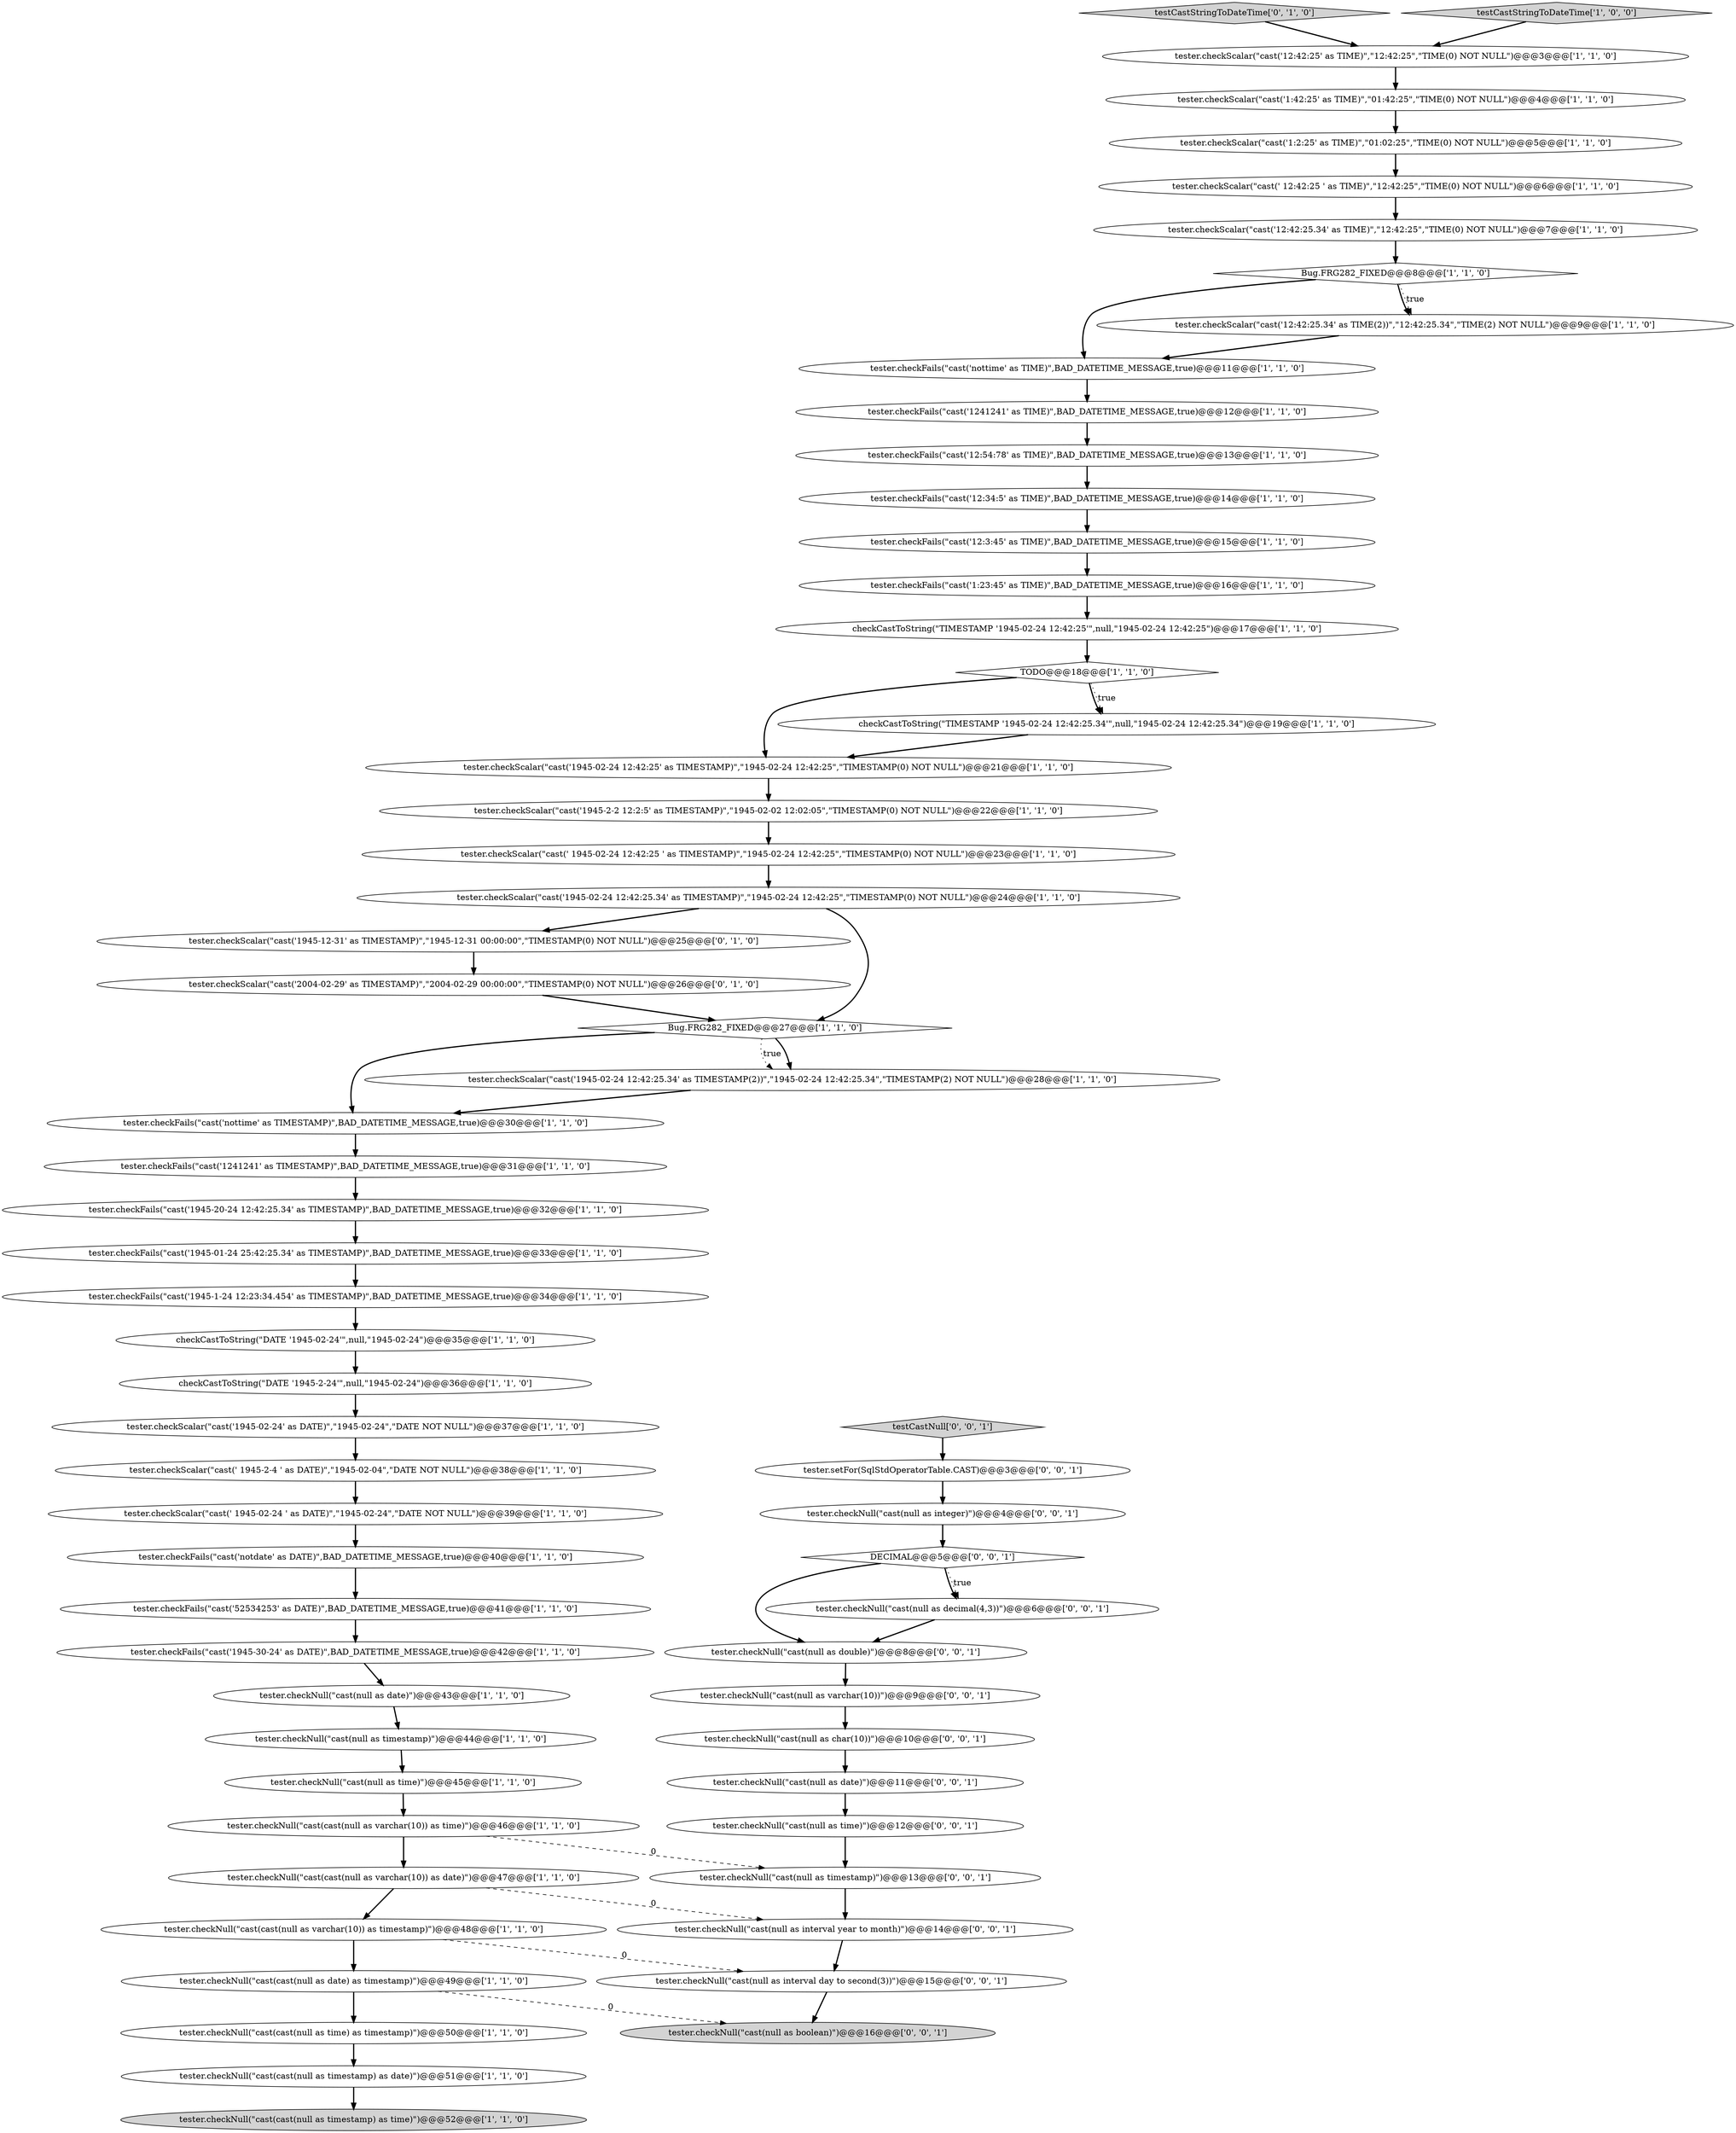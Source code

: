 digraph {
55 [style = filled, label = "tester.checkNull(\"cast(null as time)\")@@@12@@@['0', '0', '1']", fillcolor = white, shape = ellipse image = "AAA0AAABBB3BBB"];
61 [style = filled, label = "testCastNull['0', '0', '1']", fillcolor = lightgray, shape = diamond image = "AAA0AAABBB3BBB"];
6 [style = filled, label = "tester.checkScalar(\"cast('12:42:25.34' as TIME)\",\"12:42:25\",\"TIME(0) NOT NULL\")@@@7@@@['1', '1', '0']", fillcolor = white, shape = ellipse image = "AAA0AAABBB1BBB"];
7 [style = filled, label = "tester.checkFails(\"cast('1:23:45' as TIME)\",BAD_DATETIME_MESSAGE,true)@@@16@@@['1', '1', '0']", fillcolor = white, shape = ellipse image = "AAA0AAABBB1BBB"];
62 [style = filled, label = "tester.checkNull(\"cast(null as timestamp)\")@@@13@@@['0', '0', '1']", fillcolor = white, shape = ellipse image = "AAA0AAABBB3BBB"];
23 [style = filled, label = "tester.checkNull(\"cast(cast(null as varchar(10)) as timestamp)\")@@@48@@@['1', '1', '0']", fillcolor = white, shape = ellipse image = "AAA0AAABBB1BBB"];
9 [style = filled, label = "checkCastToString(\"TIMESTAMP '1945-02-24 12:42:25'\",null,\"1945-02-24 12:42:25\")@@@17@@@['1', '1', '0']", fillcolor = white, shape = ellipse image = "AAA0AAABBB1BBB"];
2 [style = filled, label = "tester.checkNull(\"cast(cast(null as date) as timestamp)\")@@@49@@@['1', '1', '0']", fillcolor = white, shape = ellipse image = "AAA0AAABBB1BBB"];
29 [style = filled, label = "checkCastToString(\"DATE '1945-2-24'\",null,\"1945-02-24\")@@@36@@@['1', '1', '0']", fillcolor = white, shape = ellipse image = "AAA0AAABBB1BBB"];
5 [style = filled, label = "tester.checkScalar(\"cast('1945-2-2 12:2:5' as TIMESTAMP)\",\"1945-02-02 12:02:05\",\"TIMESTAMP(0) NOT NULL\")@@@22@@@['1', '1', '0']", fillcolor = white, shape = ellipse image = "AAA0AAABBB1BBB"];
48 [style = filled, label = "tester.checkScalar(\"cast('2004-02-29' as TIMESTAMP)\",\"2004-02-29 00:00:00\",\"TIMESTAMP(0) NOT NULL\")@@@26@@@['0', '1', '0']", fillcolor = white, shape = ellipse image = "AAA1AAABBB2BBB"];
49 [style = filled, label = "tester.setFor(SqlStdOperatorTable.CAST)@@@3@@@['0', '0', '1']", fillcolor = white, shape = ellipse image = "AAA0AAABBB3BBB"];
28 [style = filled, label = "tester.checkScalar(\"cast('1945-02-24 12:42:25' as TIMESTAMP)\",\"1945-02-24 12:42:25\",\"TIMESTAMP(0) NOT NULL\")@@@21@@@['1', '1', '0']", fillcolor = white, shape = ellipse image = "AAA0AAABBB1BBB"];
14 [style = filled, label = "tester.checkFails(\"cast('1945-1-24 12:23:34.454' as TIMESTAMP)\",BAD_DATETIME_MESSAGE,true)@@@34@@@['1', '1', '0']", fillcolor = white, shape = ellipse image = "AAA0AAABBB1BBB"];
43 [style = filled, label = "tester.checkFails(\"cast('1945-30-24' as DATE)\",BAD_DATETIME_MESSAGE,true)@@@42@@@['1', '1', '0']", fillcolor = white, shape = ellipse image = "AAA0AAABBB1BBB"];
1 [style = filled, label = "tester.checkNull(\"cast(null as date)\")@@@43@@@['1', '1', '0']", fillcolor = white, shape = ellipse image = "AAA0AAABBB1BBB"];
56 [style = filled, label = "tester.checkNull(\"cast(null as interval year to month)\")@@@14@@@['0', '0', '1']", fillcolor = white, shape = ellipse image = "AAA0AAABBB3BBB"];
4 [style = filled, label = "tester.checkScalar(\"cast(' 1945-2-4 ' as DATE)\",\"1945-02-04\",\"DATE NOT NULL\")@@@38@@@['1', '1', '0']", fillcolor = white, shape = ellipse image = "AAA0AAABBB1BBB"];
31 [style = filled, label = "tester.checkFails(\"cast('notdate' as DATE)\",BAD_DATETIME_MESSAGE,true)@@@40@@@['1', '1', '0']", fillcolor = white, shape = ellipse image = "AAA0AAABBB1BBB"];
47 [style = filled, label = "tester.checkScalar(\"cast('1945-12-31' as TIMESTAMP)\",\"1945-12-31 00:00:00\",\"TIMESTAMP(0) NOT NULL\")@@@25@@@['0', '1', '0']", fillcolor = white, shape = ellipse image = "AAA1AAABBB2BBB"];
25 [style = filled, label = "tester.checkNull(\"cast(cast(null as time) as timestamp)\")@@@50@@@['1', '1', '0']", fillcolor = white, shape = ellipse image = "AAA0AAABBB1BBB"];
27 [style = filled, label = "Bug.FRG282_FIXED@@@27@@@['1', '1', '0']", fillcolor = white, shape = diamond image = "AAA0AAABBB1BBB"];
54 [style = filled, label = "tester.checkNull(\"cast(null as date)\")@@@11@@@['0', '0', '1']", fillcolor = white, shape = ellipse image = "AAA0AAABBB3BBB"];
44 [style = filled, label = "tester.checkScalar(\"cast('1945-02-24' as DATE)\",\"1945-02-24\",\"DATE NOT NULL\")@@@37@@@['1', '1', '0']", fillcolor = white, shape = ellipse image = "AAA0AAABBB1BBB"];
41 [style = filled, label = "tester.checkFails(\"cast('1945-01-24 25:42:25.34' as TIMESTAMP)\",BAD_DATETIME_MESSAGE,true)@@@33@@@['1', '1', '0']", fillcolor = white, shape = ellipse image = "AAA0AAABBB1BBB"];
22 [style = filled, label = "tester.checkNull(\"cast(cast(null as varchar(10)) as date)\")@@@47@@@['1', '1', '0']", fillcolor = white, shape = ellipse image = "AAA0AAABBB1BBB"];
17 [style = filled, label = "TODO@@@18@@@['1', '1', '0']", fillcolor = white, shape = diamond image = "AAA0AAABBB1BBB"];
12 [style = filled, label = "tester.checkFails(\"cast('nottime' as TIME)\",BAD_DATETIME_MESSAGE,true)@@@11@@@['1', '1', '0']", fillcolor = white, shape = ellipse image = "AAA0AAABBB1BBB"];
38 [style = filled, label = "tester.checkFails(\"cast('12:34:5' as TIME)\",BAD_DATETIME_MESSAGE,true)@@@14@@@['1', '1', '0']", fillcolor = white, shape = ellipse image = "AAA0AAABBB1BBB"];
21 [style = filled, label = "tester.checkFails(\"cast('52534253' as DATE)\",BAD_DATETIME_MESSAGE,true)@@@41@@@['1', '1', '0']", fillcolor = white, shape = ellipse image = "AAA0AAABBB1BBB"];
18 [style = filled, label = "tester.checkScalar(\"cast(' 1945-02-24 ' as DATE)\",\"1945-02-24\",\"DATE NOT NULL\")@@@39@@@['1', '1', '0']", fillcolor = white, shape = ellipse image = "AAA0AAABBB1BBB"];
37 [style = filled, label = "tester.checkNull(\"cast(null as time)\")@@@45@@@['1', '1', '0']", fillcolor = white, shape = ellipse image = "AAA0AAABBB1BBB"];
50 [style = filled, label = "tester.checkNull(\"cast(null as decimal(4,3))\")@@@6@@@['0', '0', '1']", fillcolor = white, shape = ellipse image = "AAA0AAABBB3BBB"];
13 [style = filled, label = "tester.checkScalar(\"cast('1:42:25' as TIME)\",\"01:42:25\",\"TIME(0) NOT NULL\")@@@4@@@['1', '1', '0']", fillcolor = white, shape = ellipse image = "AAA0AAABBB1BBB"];
40 [style = filled, label = "tester.checkScalar(\"cast('1:2:25' as TIME)\",\"01:02:25\",\"TIME(0) NOT NULL\")@@@5@@@['1', '1', '0']", fillcolor = white, shape = ellipse image = "AAA0AAABBB1BBB"];
0 [style = filled, label = "checkCastToString(\"TIMESTAMP '1945-02-24 12:42:25.34'\",null,\"1945-02-24 12:42:25.34\")@@@19@@@['1', '1', '0']", fillcolor = white, shape = ellipse image = "AAA0AAABBB1BBB"];
32 [style = filled, label = "tester.checkNull(\"cast(cast(null as timestamp) as date)\")@@@51@@@['1', '1', '0']", fillcolor = white, shape = ellipse image = "AAA0AAABBB1BBB"];
46 [style = filled, label = "testCastStringToDateTime['0', '1', '0']", fillcolor = lightgray, shape = diamond image = "AAA0AAABBB2BBB"];
19 [style = filled, label = "tester.checkScalar(\"cast('12:42:25' as TIME)\",\"12:42:25\",\"TIME(0) NOT NULL\")@@@3@@@['1', '1', '0']", fillcolor = white, shape = ellipse image = "AAA0AAABBB1BBB"];
39 [style = filled, label = "tester.checkNull(\"cast(null as timestamp)\")@@@44@@@['1', '1', '0']", fillcolor = white, shape = ellipse image = "AAA0AAABBB1BBB"];
60 [style = filled, label = "tester.checkNull(\"cast(null as double)\")@@@8@@@['0', '0', '1']", fillcolor = white, shape = ellipse image = "AAA0AAABBB3BBB"];
3 [style = filled, label = "tester.checkScalar(\"cast('1945-02-24 12:42:25.34' as TIMESTAMP(2))\",\"1945-02-24 12:42:25.34\",\"TIMESTAMP(2) NOT NULL\")@@@28@@@['1', '1', '0']", fillcolor = white, shape = ellipse image = "AAA0AAABBB1BBB"];
36 [style = filled, label = "tester.checkNull(\"cast(cast(null as timestamp) as time)\")@@@52@@@['1', '1', '0']", fillcolor = lightgray, shape = ellipse image = "AAA0AAABBB1BBB"];
59 [style = filled, label = "tester.checkNull(\"cast(null as integer)\")@@@4@@@['0', '0', '1']", fillcolor = white, shape = ellipse image = "AAA0AAABBB3BBB"];
15 [style = filled, label = "testCastStringToDateTime['1', '0', '0']", fillcolor = lightgray, shape = diamond image = "AAA0AAABBB1BBB"];
51 [style = filled, label = "DECIMAL@@@5@@@['0', '0', '1']", fillcolor = white, shape = diamond image = "AAA0AAABBB3BBB"];
34 [style = filled, label = "tester.checkFails(\"cast('1945-20-24 12:42:25.34' as TIMESTAMP)\",BAD_DATETIME_MESSAGE,true)@@@32@@@['1', '1', '0']", fillcolor = white, shape = ellipse image = "AAA0AAABBB1BBB"];
35 [style = filled, label = "tester.checkNull(\"cast(cast(null as varchar(10)) as time)\")@@@46@@@['1', '1', '0']", fillcolor = white, shape = ellipse image = "AAA0AAABBB1BBB"];
10 [style = filled, label = "tester.checkFails(\"cast('12:54:78' as TIME)\",BAD_DATETIME_MESSAGE,true)@@@13@@@['1', '1', '0']", fillcolor = white, shape = ellipse image = "AAA0AAABBB1BBB"];
30 [style = filled, label = "Bug.FRG282_FIXED@@@8@@@['1', '1', '0']", fillcolor = white, shape = diamond image = "AAA0AAABBB1BBB"];
11 [style = filled, label = "tester.checkFails(\"cast('nottime' as TIMESTAMP)\",BAD_DATETIME_MESSAGE,true)@@@30@@@['1', '1', '0']", fillcolor = white, shape = ellipse image = "AAA0AAABBB1BBB"];
26 [style = filled, label = "checkCastToString(\"DATE '1945-02-24'\",null,\"1945-02-24\")@@@35@@@['1', '1', '0']", fillcolor = white, shape = ellipse image = "AAA0AAABBB1BBB"];
45 [style = filled, label = "tester.checkScalar(\"cast(' 12:42:25 ' as TIME)\",\"12:42:25\",\"TIME(0) NOT NULL\")@@@6@@@['1', '1', '0']", fillcolor = white, shape = ellipse image = "AAA0AAABBB1BBB"];
52 [style = filled, label = "tester.checkNull(\"cast(null as varchar(10))\")@@@9@@@['0', '0', '1']", fillcolor = white, shape = ellipse image = "AAA0AAABBB3BBB"];
57 [style = filled, label = "tester.checkNull(\"cast(null as interval day to second(3))\")@@@15@@@['0', '0', '1']", fillcolor = white, shape = ellipse image = "AAA0AAABBB3BBB"];
8 [style = filled, label = "tester.checkScalar(\"cast('1945-02-24 12:42:25.34' as TIMESTAMP)\",\"1945-02-24 12:42:25\",\"TIMESTAMP(0) NOT NULL\")@@@24@@@['1', '1', '0']", fillcolor = white, shape = ellipse image = "AAA0AAABBB1BBB"];
16 [style = filled, label = "tester.checkScalar(\"cast('12:42:25.34' as TIME(2))\",\"12:42:25.34\",\"TIME(2) NOT NULL\")@@@9@@@['1', '1', '0']", fillcolor = white, shape = ellipse image = "AAA0AAABBB1BBB"];
58 [style = filled, label = "tester.checkNull(\"cast(null as char(10))\")@@@10@@@['0', '0', '1']", fillcolor = white, shape = ellipse image = "AAA0AAABBB3BBB"];
20 [style = filled, label = "tester.checkFails(\"cast('12:3:45' as TIME)\",BAD_DATETIME_MESSAGE,true)@@@15@@@['1', '1', '0']", fillcolor = white, shape = ellipse image = "AAA0AAABBB1BBB"];
53 [style = filled, label = "tester.checkNull(\"cast(null as boolean)\")@@@16@@@['0', '0', '1']", fillcolor = lightgray, shape = ellipse image = "AAA0AAABBB3BBB"];
24 [style = filled, label = "tester.checkFails(\"cast('1241241' as TIME)\",BAD_DATETIME_MESSAGE,true)@@@12@@@['1', '1', '0']", fillcolor = white, shape = ellipse image = "AAA0AAABBB1BBB"];
33 [style = filled, label = "tester.checkFails(\"cast('1241241' as TIMESTAMP)\",BAD_DATETIME_MESSAGE,true)@@@31@@@['1', '1', '0']", fillcolor = white, shape = ellipse image = "AAA0AAABBB1BBB"];
42 [style = filled, label = "tester.checkScalar(\"cast(' 1945-02-24 12:42:25 ' as TIMESTAMP)\",\"1945-02-24 12:42:25\",\"TIMESTAMP(0) NOT NULL\")@@@23@@@['1', '1', '0']", fillcolor = white, shape = ellipse image = "AAA0AAABBB1BBB"];
31->21 [style = bold, label=""];
23->2 [style = bold, label=""];
25->32 [style = bold, label=""];
51->50 [style = dotted, label="true"];
54->55 [style = bold, label=""];
3->11 [style = bold, label=""];
61->49 [style = bold, label=""];
17->0 [style = dotted, label="true"];
11->33 [style = bold, label=""];
49->59 [style = bold, label=""];
20->7 [style = bold, label=""];
8->47 [style = bold, label=""];
48->27 [style = bold, label=""];
59->51 [style = bold, label=""];
30->16 [style = dotted, label="true"];
27->3 [style = bold, label=""];
7->9 [style = bold, label=""];
37->35 [style = bold, label=""];
52->58 [style = bold, label=""];
40->45 [style = bold, label=""];
44->4 [style = bold, label=""];
27->3 [style = dotted, label="true"];
62->56 [style = bold, label=""];
33->34 [style = bold, label=""];
15->19 [style = bold, label=""];
27->11 [style = bold, label=""];
24->10 [style = bold, label=""];
13->40 [style = bold, label=""];
30->16 [style = bold, label=""];
5->42 [style = bold, label=""];
12->24 [style = bold, label=""];
14->26 [style = bold, label=""];
2->25 [style = bold, label=""];
19->13 [style = bold, label=""];
8->27 [style = bold, label=""];
47->48 [style = bold, label=""];
51->50 [style = bold, label=""];
51->60 [style = bold, label=""];
32->36 [style = bold, label=""];
56->57 [style = bold, label=""];
16->12 [style = bold, label=""];
57->53 [style = bold, label=""];
1->39 [style = bold, label=""];
22->56 [style = dashed, label="0"];
23->57 [style = dashed, label="0"];
50->60 [style = bold, label=""];
35->62 [style = dashed, label="0"];
45->6 [style = bold, label=""];
21->43 [style = bold, label=""];
2->53 [style = dashed, label="0"];
46->19 [style = bold, label=""];
9->17 [style = bold, label=""];
30->12 [style = bold, label=""];
34->41 [style = bold, label=""];
55->62 [style = bold, label=""];
58->54 [style = bold, label=""];
17->28 [style = bold, label=""];
28->5 [style = bold, label=""];
42->8 [style = bold, label=""];
43->1 [style = bold, label=""];
6->30 [style = bold, label=""];
18->31 [style = bold, label=""];
60->52 [style = bold, label=""];
0->28 [style = bold, label=""];
38->20 [style = bold, label=""];
22->23 [style = bold, label=""];
29->44 [style = bold, label=""];
10->38 [style = bold, label=""];
39->37 [style = bold, label=""];
35->22 [style = bold, label=""];
41->14 [style = bold, label=""];
26->29 [style = bold, label=""];
17->0 [style = bold, label=""];
4->18 [style = bold, label=""];
}
